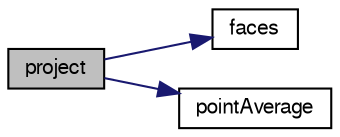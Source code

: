 digraph "project"
{
  bgcolor="transparent";
  edge [fontname="FreeSans",fontsize="10",labelfontname="FreeSans",labelfontsize="10"];
  node [fontname="FreeSans",fontsize="10",shape=record];
  rankdir="LR";
  Node1827 [label="project",height=0.2,width=0.4,color="black", fillcolor="grey75", style="filled", fontcolor="black"];
  Node1827 -> Node1828 [color="midnightblue",fontsize="10",style="solid",fontname="FreeSans"];
  Node1828 [label="faces",height=0.2,width=0.4,color="black",URL="$a29378.html#a3669b3b29537f3a55bbd2ffa8c749f41",tooltip="Faces of surface. "];
  Node1827 -> Node1829 [color="midnightblue",fontsize="10",style="solid",fontname="FreeSans"];
  Node1829 [label="pointAverage",height=0.2,width=0.4,color="black",URL="$a29378.html#abbe36474fcb764fa13f54c9a443549b5",tooltip="Interpolate from points to cell centre. "];
}

